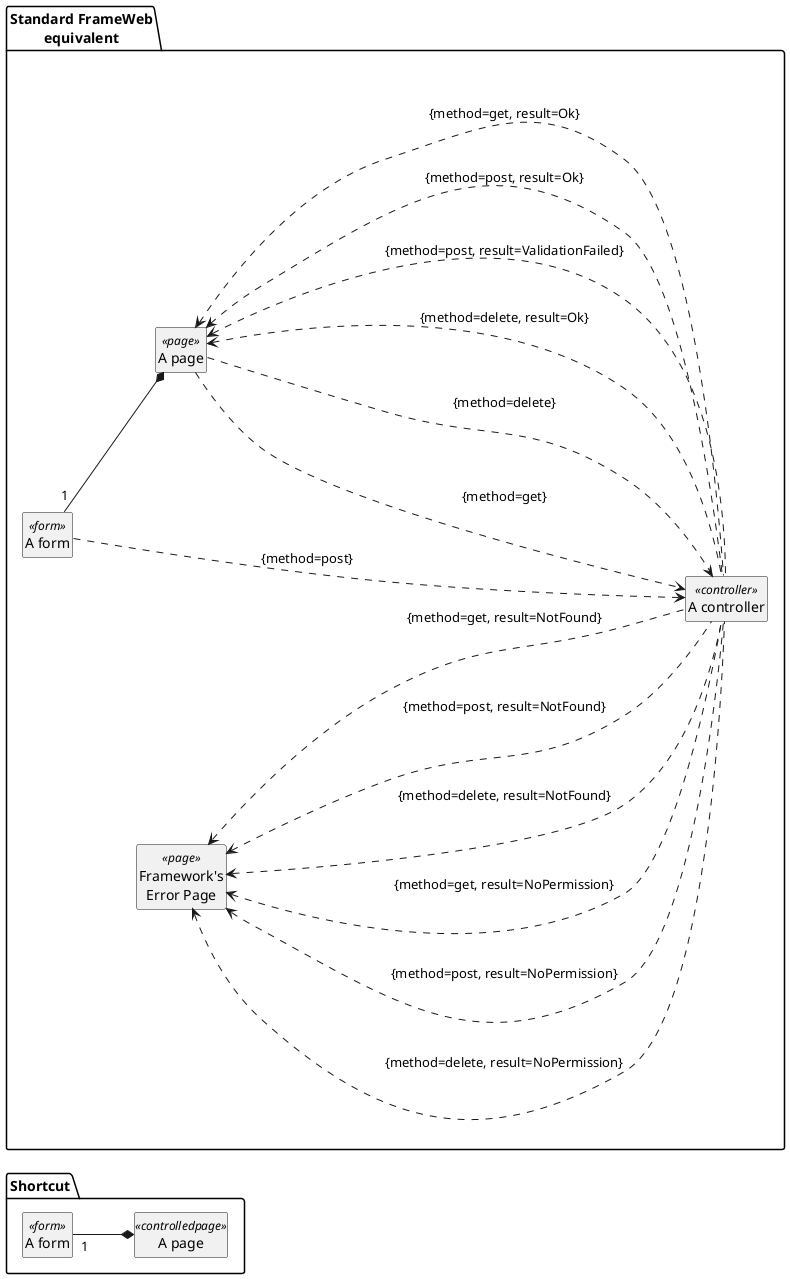 @startuml
hide circle
hide empty methods
hide empty attributes
left to right direction

package "Shortcut" {
  class "A page" as cp1 <<controlledpage>>
  class "A form" as fp1 <<form>>
}

fp1 "1" --* cp1

package "Standard FrameWeb\nequivalent" {
  class "A form" as f1 <<form>>
  class "A controller" as c1 <<controller>>
  class "A page" as p1 <<page>>
  class "Framework's\nError Page" as fep <<page>>
}

f1 "1" --* p1
p1 -.-> c1 : {method=get}
p1 -.-> c1 : {method=delete}
f1 -.-> c1 : {method=post}
p1 <-.- c1 : {method=delete, result=Ok}
p1 <-.- c1 : {method=post, result=ValidationFailed}
p1 <-.- c1 : {method=post, result=Ok}
p1 <-.- c1 : {method=get, result=Ok}

fep <-.- c1 : {method=delete, result=NoPermission}
fep <-.- c1 : {method=post, result=NoPermission}
fep <-.- c1 : {method=get, result=NoPermission}
fep <-.- c1 : {method=delete, result=NotFound}
fep <-.- c1 : {method=post, result=NotFound}
fep <-.- c1 : {method=get, result=NotFound}
@enduml
